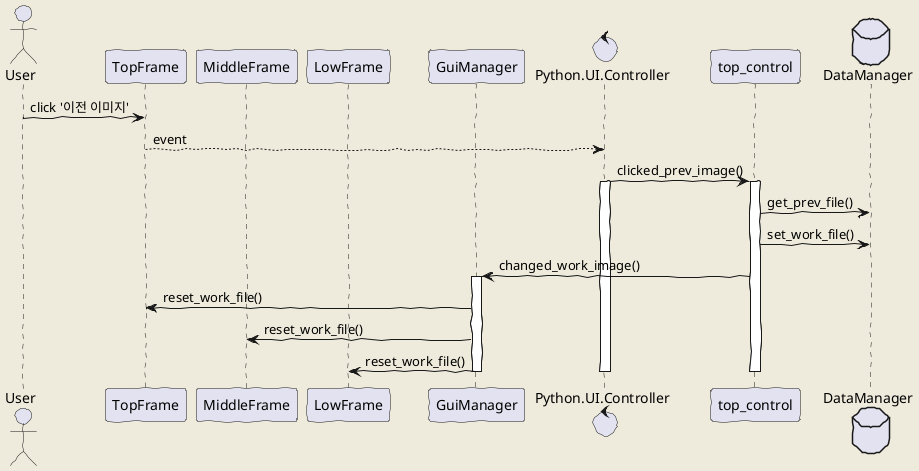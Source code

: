 @startuml Prev Image
    skinparam backgroundColor #EEEBDC
    skinparam handwritten true
    actor User
    participant TopFrame
    participant MiddleFrame
    participant LowFrame
    participant GuiManager
    control Python.UI.Controller as Python.UI
    participant top_control
    database DataManager
    User -> TopFrame : click '이전 이미지'
    TopFrame --> Python.UI : event
    Python.UI -> top_control : clicked_prev_image()
    activate Python.UI
    activate top_control
    top_control -> DataManager : get_prev_file()
    top_control -> DataManager : set_work_file()
    top_control -> GuiManager : changed_work_image()
    activate GuiManager
    GuiManager -> TopFrame : reset_work_file()
    GuiManager -> MiddleFrame : reset_work_file()
    GuiManager -> LowFrame : reset_work_file()
    deactivate GuiManager
    deactivate top_control
    deactivate Python.UI
@enduml